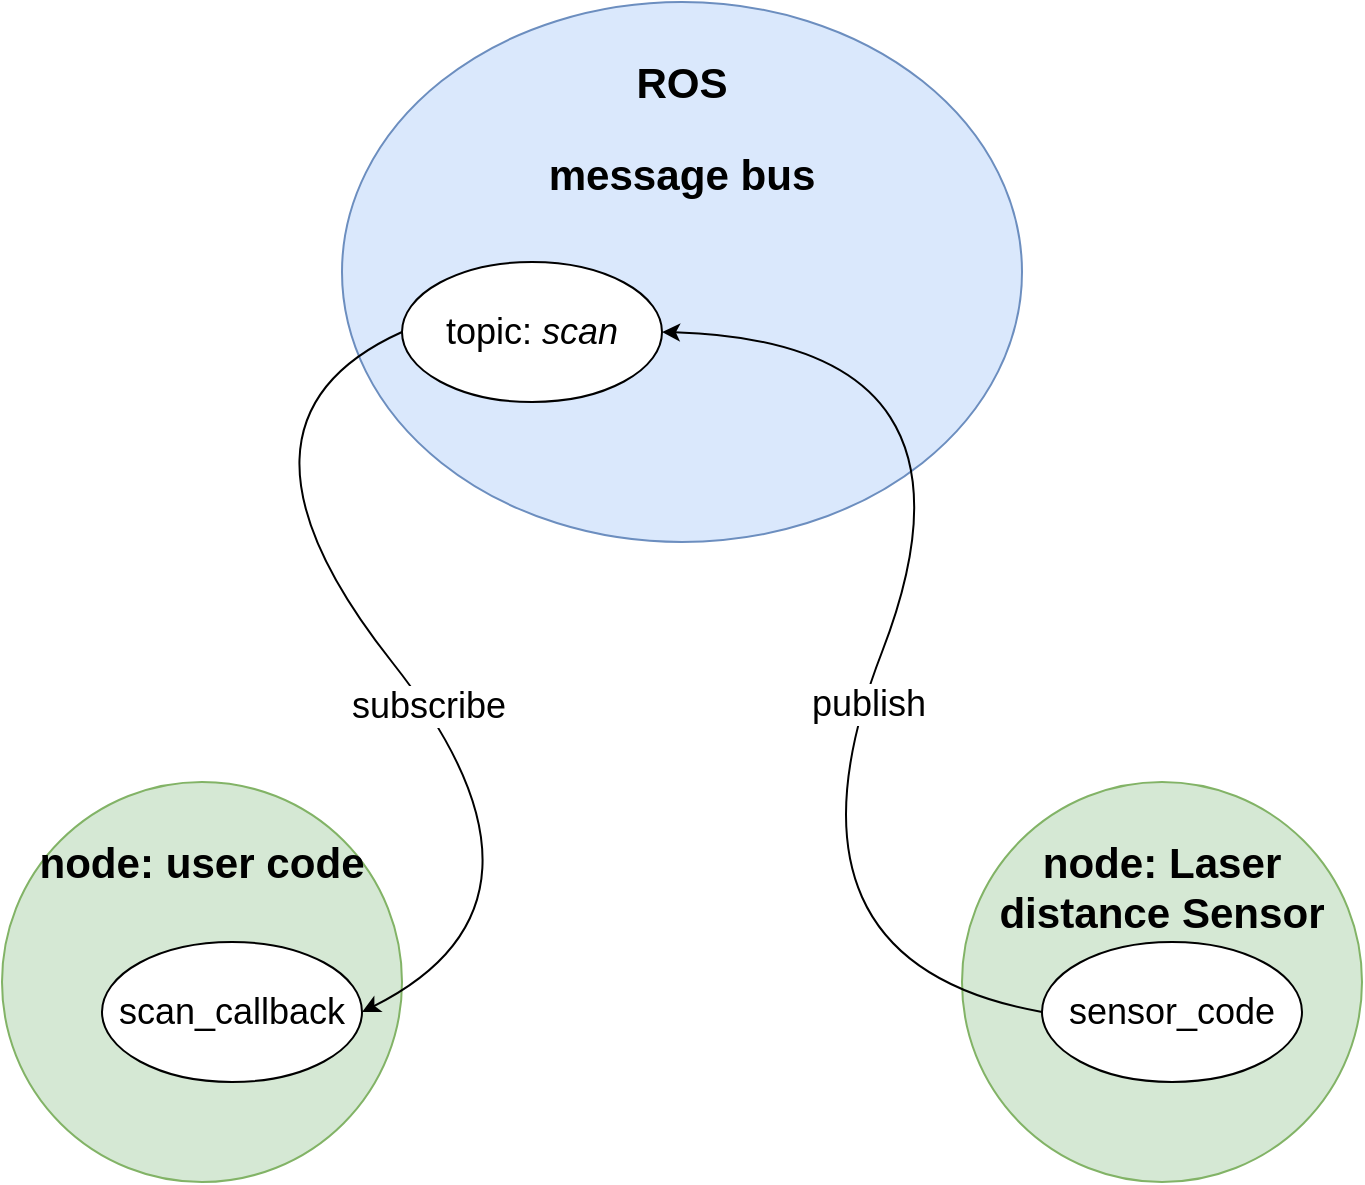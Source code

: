 <mxfile version="17.1.2" type="device"><diagram id="HfUiRtW1L-sBAu08tGgS" name="Page-1"><mxGraphModel dx="782" dy="1153" grid="1" gridSize="10" guides="1" tooltips="1" connect="1" arrows="1" fold="1" page="1" pageScale="1" pageWidth="827" pageHeight="1169" math="0" shadow="0"><root><mxCell id="0"/><mxCell id="1" parent="0"/><mxCell id="pEQGOMCe8nOOzO9TopM7-3" value="&lt;div&gt;&lt;h3&gt;ROS&lt;/h3&gt;&lt;/div&gt;&lt;div&gt;&lt;h3&gt;message bus&lt;/h3&gt;&lt;/div&gt;" style="ellipse;whiteSpace=wrap;html=1;fontSize=18;verticalAlign=top;fillColor=#dae8fc;strokeColor=#6c8ebf;" vertex="1" parent="1"><mxGeometry x="220" y="140" width="340" height="270" as="geometry"/></mxCell><mxCell id="pEQGOMCe8nOOzO9TopM7-4" value="topic: &lt;i&gt;scan&lt;/i&gt;" style="ellipse;whiteSpace=wrap;html=1;fontSize=18;" vertex="1" parent="1"><mxGeometry x="250" y="270" width="130" height="70" as="geometry"/></mxCell><mxCell id="pEQGOMCe8nOOzO9TopM7-6" value="&lt;h3&gt;node: Laser distance Sensor&lt;/h3&gt;" style="ellipse;whiteSpace=wrap;html=1;fontSize=18;verticalAlign=top;fillColor=#d5e8d4;strokeColor=#82b366;" vertex="1" parent="1"><mxGeometry x="530" y="530" width="200" height="200" as="geometry"/></mxCell><mxCell id="pEQGOMCe8nOOzO9TopM7-7" value="&lt;h3&gt;node: user code&lt;br&gt;&lt;/h3&gt;" style="ellipse;whiteSpace=wrap;html=1;fontSize=18;verticalAlign=top;fillColor=#d5e8d4;strokeColor=#82b366;" vertex="1" parent="1"><mxGeometry x="50" y="530" width="200" height="200" as="geometry"/></mxCell><mxCell id="pEQGOMCe8nOOzO9TopM7-8" value="scan_callback" style="ellipse;whiteSpace=wrap;html=1;fontSize=18;" vertex="1" parent="1"><mxGeometry x="100" y="610" width="130" height="70" as="geometry"/></mxCell><mxCell id="pEQGOMCe8nOOzO9TopM7-9" value="sensor_code" style="ellipse;whiteSpace=wrap;html=1;fontSize=18;" vertex="1" parent="1"><mxGeometry x="570" y="610" width="130" height="70" as="geometry"/></mxCell><mxCell id="pEQGOMCe8nOOzO9TopM7-12" value="" style="curved=1;endArrow=classic;html=1;rounded=0;fontSize=18;exitX=0;exitY=0.5;exitDx=0;exitDy=0;entryX=1;entryY=0.5;entryDx=0;entryDy=0;" edge="1" parent="1" source="pEQGOMCe8nOOzO9TopM7-9" target="pEQGOMCe8nOOzO9TopM7-4"><mxGeometry width="50" height="50" relative="1" as="geometry"><mxPoint x="380" y="620" as="sourcePoint"/><mxPoint x="430" y="570" as="targetPoint"/><Array as="points"><mxPoint x="430" y="620"/><mxPoint x="550" y="310"/></Array></mxGeometry></mxCell><mxCell id="pEQGOMCe8nOOzO9TopM7-14" value="publish" style="edgeLabel;html=1;align=center;verticalAlign=middle;resizable=0;points=[];fontSize=18;" vertex="1" connectable="0" parent="pEQGOMCe8nOOzO9TopM7-12"><mxGeometry x="-0.126" y="-3" relative="1" as="geometry"><mxPoint as="offset"/></mxGeometry></mxCell><mxCell id="pEQGOMCe8nOOzO9TopM7-13" value="" style="curved=1;endArrow=classic;html=1;rounded=0;fontSize=18;entryX=1;entryY=0.5;entryDx=0;entryDy=0;exitX=0;exitY=0.5;exitDx=0;exitDy=0;" edge="1" parent="1" source="pEQGOMCe8nOOzO9TopM7-4" target="pEQGOMCe8nOOzO9TopM7-8"><mxGeometry width="50" height="50" relative="1" as="geometry"><mxPoint x="380" y="620" as="sourcePoint"/><mxPoint x="430" y="570" as="targetPoint"/><Array as="points"><mxPoint x="150" y="350"/><mxPoint x="340" y="590"/></Array></mxGeometry></mxCell><mxCell id="pEQGOMCe8nOOzO9TopM7-15" value="subscribe" style="edgeLabel;html=1;align=center;verticalAlign=middle;resizable=0;points=[];fontSize=18;" vertex="1" connectable="0" parent="pEQGOMCe8nOOzO9TopM7-13"><mxGeometry x="0.081" relative="1" as="geometry"><mxPoint as="offset"/></mxGeometry></mxCell></root></mxGraphModel></diagram></mxfile>
